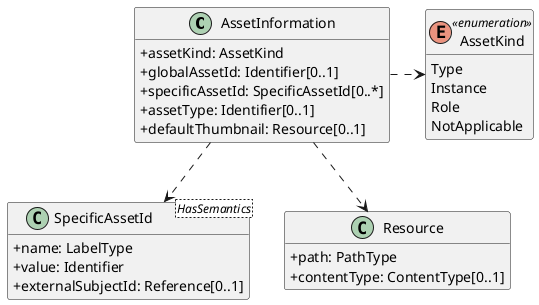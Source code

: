 @startuml
skinparam classAttributeIconSize 0
hide methods

class AssetInformation {
  +assetKind: AssetKind
  +globalAssetId: Identifier[0..1]
  +specificAssetId: SpecificAssetId[0..*]
  +assetType: Identifier[0..1]
  +defaultThumbnail: Resource[0..1]
}
class SpecificAssetId<HasSemantics> {
  +name: LabelType
  +value: Identifier
  +externalSubjectId: Reference[0..1]
}
class Resource {
  +path: PathType
  +contentType: ContentType[0..1]
}
enum AssetKind <<enumeration>> {
  Type
  Instance
  Role
  NotApplicable
}
AssetInformation .> AssetKind
AssetInformation ..> SpecificAssetId
AssetInformation ..> Resource
@enduml